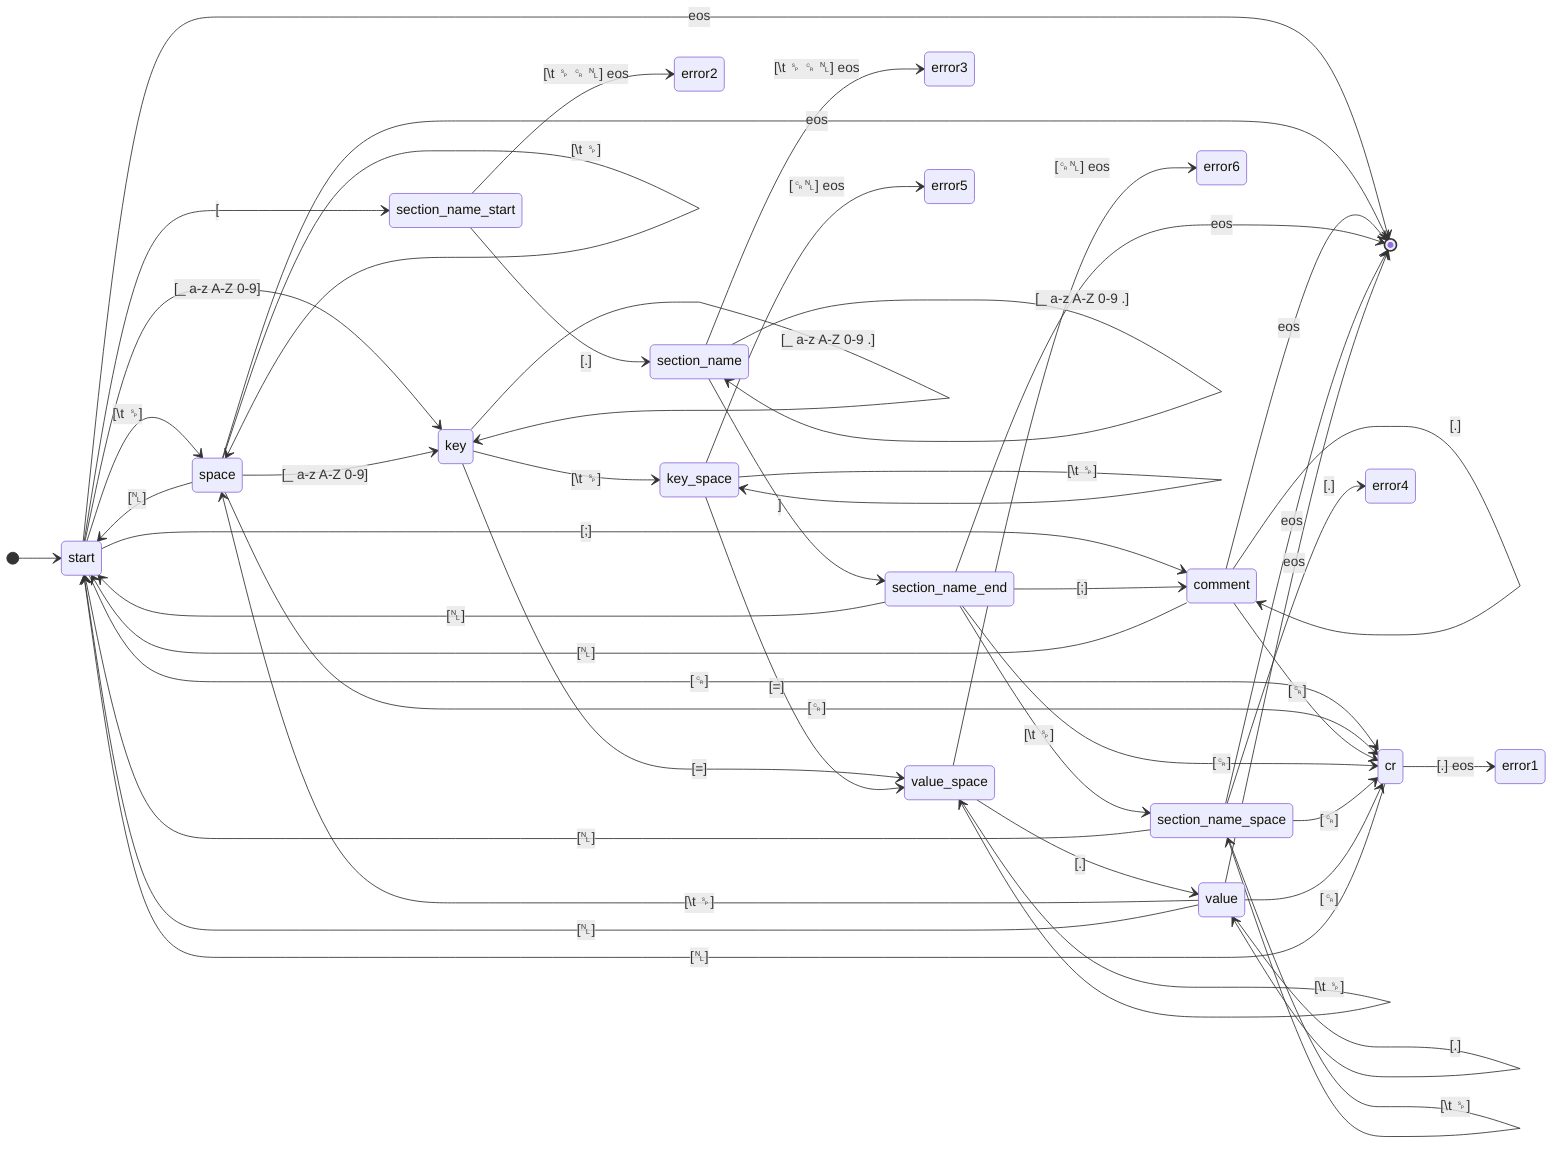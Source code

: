 stateDiagram-v2
  direction LR
  [*] --> start
  start --> [*]: eos
  start --> comment: [#0059;]
  start --> space: [\t ␠]
  start --> cr: [␍]
  start --> section_name_start: [
  start --> key: [_ a-z A-Z 0-9]
  space --> space: [\t ␠]
  space --> [*]: eos
  space --> cr: [␍]
  space --> start: [␤]
  space --> key: [_ a-z A-Z 0-9]
  cr --> start: [␤] 
  cr --> error1: [.] eos
  comment --> comment: [.]
  comment --> cr: [␍]
  comment --> start: [␤]
  comment --> [*]: eos
  section_name_start --> section_name: [.]
  section_name_start --> error2: [\t ␠ ␍ ␤] eos
  section_name --> section_name: [_ a-z A-Z 0-9 \.]
  section_name --> section_name_end: ]
  section_name --> error3: [\t ␠ ␍ ␤] eos
  section_name_end --> cr: [␍]
  section_name_end --> start: [␤]
  section_name_end --> comment: [#0059;]
  section_name_end --> section_name_space: [\t ␠]
  section_name_end --> [*]: eos
  section_name_space --> section_name_space: [\t ␠]
  section_name_space --> [*]: eos
  section_name_space --> cr: [␍]
  section_name_space --> start: [␤]
  section_name_space --> error4: [.]
  key --> key: [_ a-z A-Z 0-9 \.]
  key --> key_space: [\t ␠]
  key --> value_space: [=]
  key_space --> key_space: [\t ␠]
  key_space --> error5: [␍␤] eos
  key_space --> value_space: [=]
  value_space --> value_space: [\t ␠]
  value_space --> error6: [␍␤] eos
  value_space --> value: [.]
  value --> value: [.]
  value --> space: [\t ␠]
  value --> cr: [␍]
  value --> start: [␤]
  value --> [*]: eos